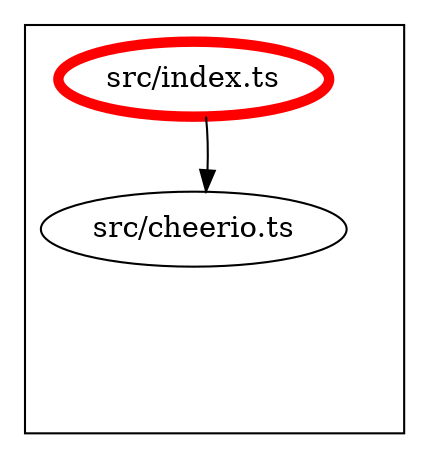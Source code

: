 digraph "dependency-graph-@siteimprove/alfa-cheerio" {
  compound = true;
  "src/cheerio.ts";
  subgraph "cluster_src" {
    color = "#000000";
    label = "";
    "src/cheerio.ts" [
      label = "src/cheerio.ts";
    ];
    "exit_src" [
      style = "invis";
    ];
    "src/index.ts" [
      label = "src/index.ts";
      color = "#ff0000";
      penwidth = 5;
    ];
    "src/cheerio.ts" -> "exit_src" [
      style = "invis";
    ];
    "src/index.ts" -> "exit_src" [
      style = "invis";
    ];
  }
  "src/index.ts" -> "src/cheerio.ts" [
    style = "invis";
  ];
  "src/index.ts" -> "src/cheerio.ts" [
    style = "solid";
    color = "black";
  ];
}